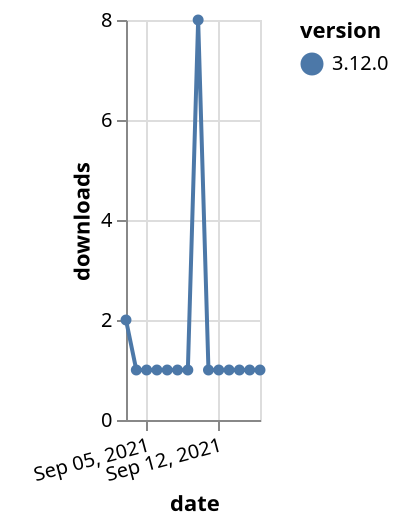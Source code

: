 {"$schema": "https://vega.github.io/schema/vega-lite/v5.json", "description": "A simple bar chart with embedded data.", "data": {"values": [{"date": "2021-09-03", "total": 499, "delta": 2, "version": "3.12.0"}, {"date": "2021-09-04", "total": 500, "delta": 1, "version": "3.12.0"}, {"date": "2021-09-05", "total": 501, "delta": 1, "version": "3.12.0"}, {"date": "2021-09-06", "total": 502, "delta": 1, "version": "3.12.0"}, {"date": "2021-09-07", "total": 503, "delta": 1, "version": "3.12.0"}, {"date": "2021-09-08", "total": 504, "delta": 1, "version": "3.12.0"}, {"date": "2021-09-09", "total": 505, "delta": 1, "version": "3.12.0"}, {"date": "2021-09-10", "total": 513, "delta": 8, "version": "3.12.0"}, {"date": "2021-09-11", "total": 514, "delta": 1, "version": "3.12.0"}, {"date": "2021-09-12", "total": 515, "delta": 1, "version": "3.12.0"}, {"date": "2021-09-13", "total": 516, "delta": 1, "version": "3.12.0"}, {"date": "2021-09-14", "total": 517, "delta": 1, "version": "3.12.0"}, {"date": "2021-09-15", "total": 518, "delta": 1, "version": "3.12.0"}, {"date": "2021-09-16", "total": 519, "delta": 1, "version": "3.12.0"}]}, "width": "container", "mark": {"type": "line", "point": {"filled": true}}, "encoding": {"x": {"field": "date", "type": "temporal", "timeUnit": "yearmonthdate", "title": "date", "axis": {"labelAngle": -15}}, "y": {"field": "delta", "type": "quantitative", "title": "downloads"}, "color": {"field": "version", "type": "nominal"}, "tooltip": {"field": "delta"}}}